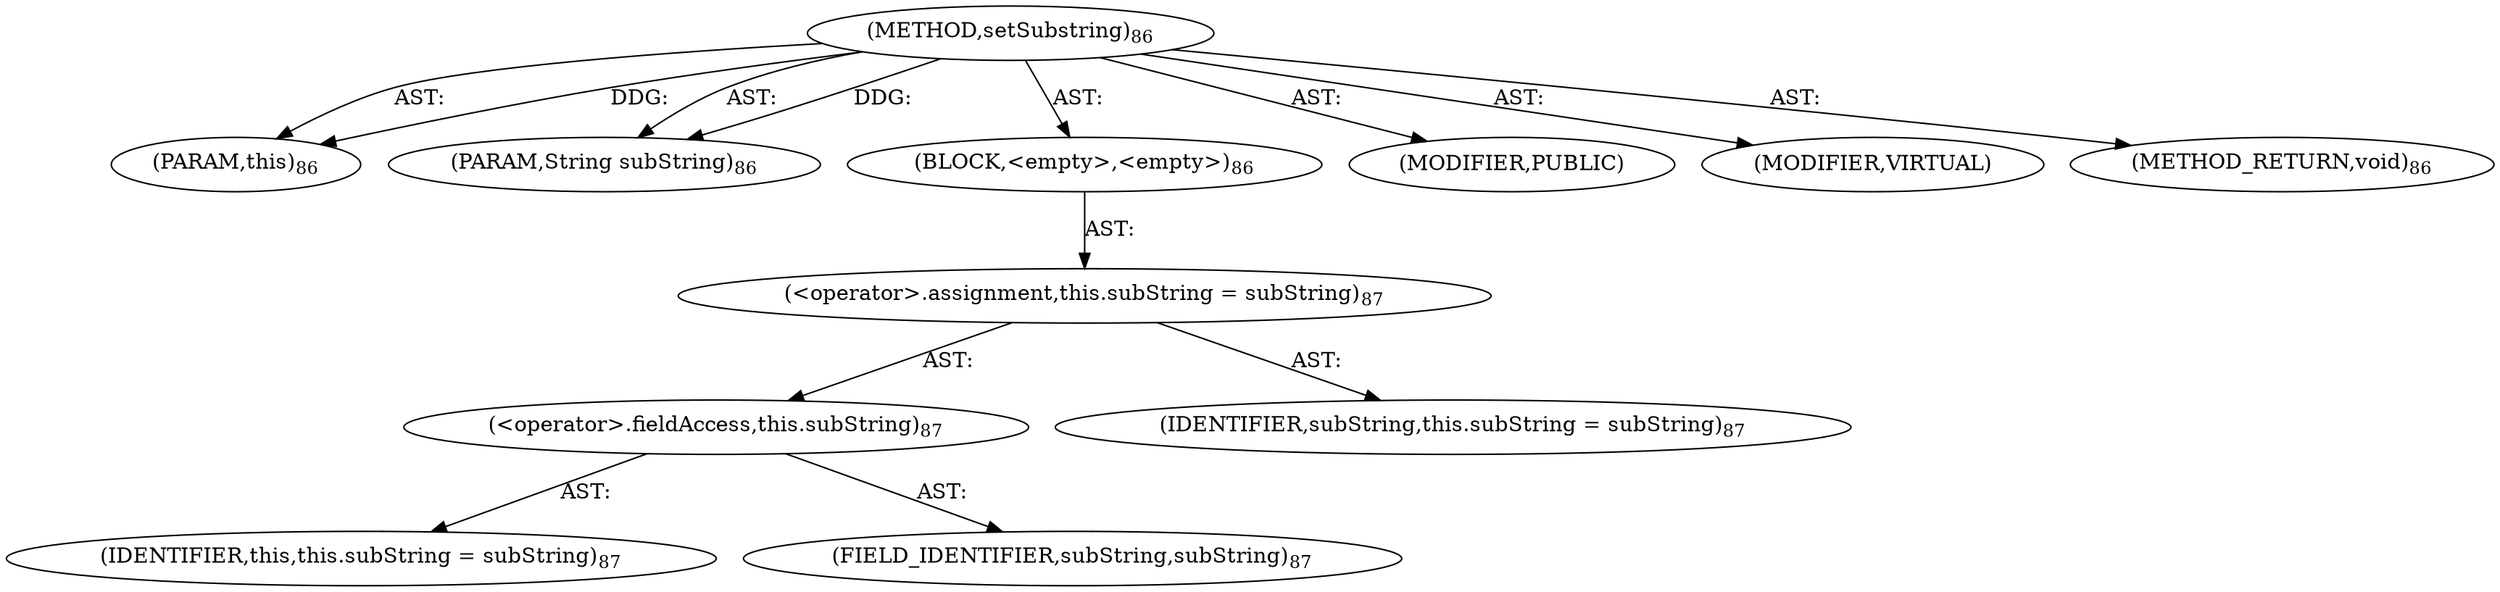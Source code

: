 digraph "setSubstring" {  
"111669149697" [label = <(METHOD,setSubstring)<SUB>86</SUB>> ]
"115964116993" [label = <(PARAM,this)<SUB>86</SUB>> ]
"115964116995" [label = <(PARAM,String subString)<SUB>86</SUB>> ]
"25769803777" [label = <(BLOCK,&lt;empty&gt;,&lt;empty&gt;)<SUB>86</SUB>> ]
"30064771074" [label = <(&lt;operator&gt;.assignment,this.subString = subString)<SUB>87</SUB>> ]
"30064771075" [label = <(&lt;operator&gt;.fieldAccess,this.subString)<SUB>87</SUB>> ]
"68719476737" [label = <(IDENTIFIER,this,this.subString = subString)<SUB>87</SUB>> ]
"55834574849" [label = <(FIELD_IDENTIFIER,subString,subString)<SUB>87</SUB>> ]
"68719476739" [label = <(IDENTIFIER,subString,this.subString = subString)<SUB>87</SUB>> ]
"133143986181" [label = <(MODIFIER,PUBLIC)> ]
"133143986182" [label = <(MODIFIER,VIRTUAL)> ]
"128849018881" [label = <(METHOD_RETURN,void)<SUB>86</SUB>> ]
  "111669149697" -> "115964116993"  [ label = "AST: "] 
  "111669149697" -> "115964116995"  [ label = "AST: "] 
  "111669149697" -> "25769803777"  [ label = "AST: "] 
  "111669149697" -> "133143986181"  [ label = "AST: "] 
  "111669149697" -> "133143986182"  [ label = "AST: "] 
  "111669149697" -> "128849018881"  [ label = "AST: "] 
  "25769803777" -> "30064771074"  [ label = "AST: "] 
  "30064771074" -> "30064771075"  [ label = "AST: "] 
  "30064771074" -> "68719476739"  [ label = "AST: "] 
  "30064771075" -> "68719476737"  [ label = "AST: "] 
  "30064771075" -> "55834574849"  [ label = "AST: "] 
  "111669149697" -> "115964116993"  [ label = "DDG: "] 
  "111669149697" -> "115964116995"  [ label = "DDG: "] 
}
